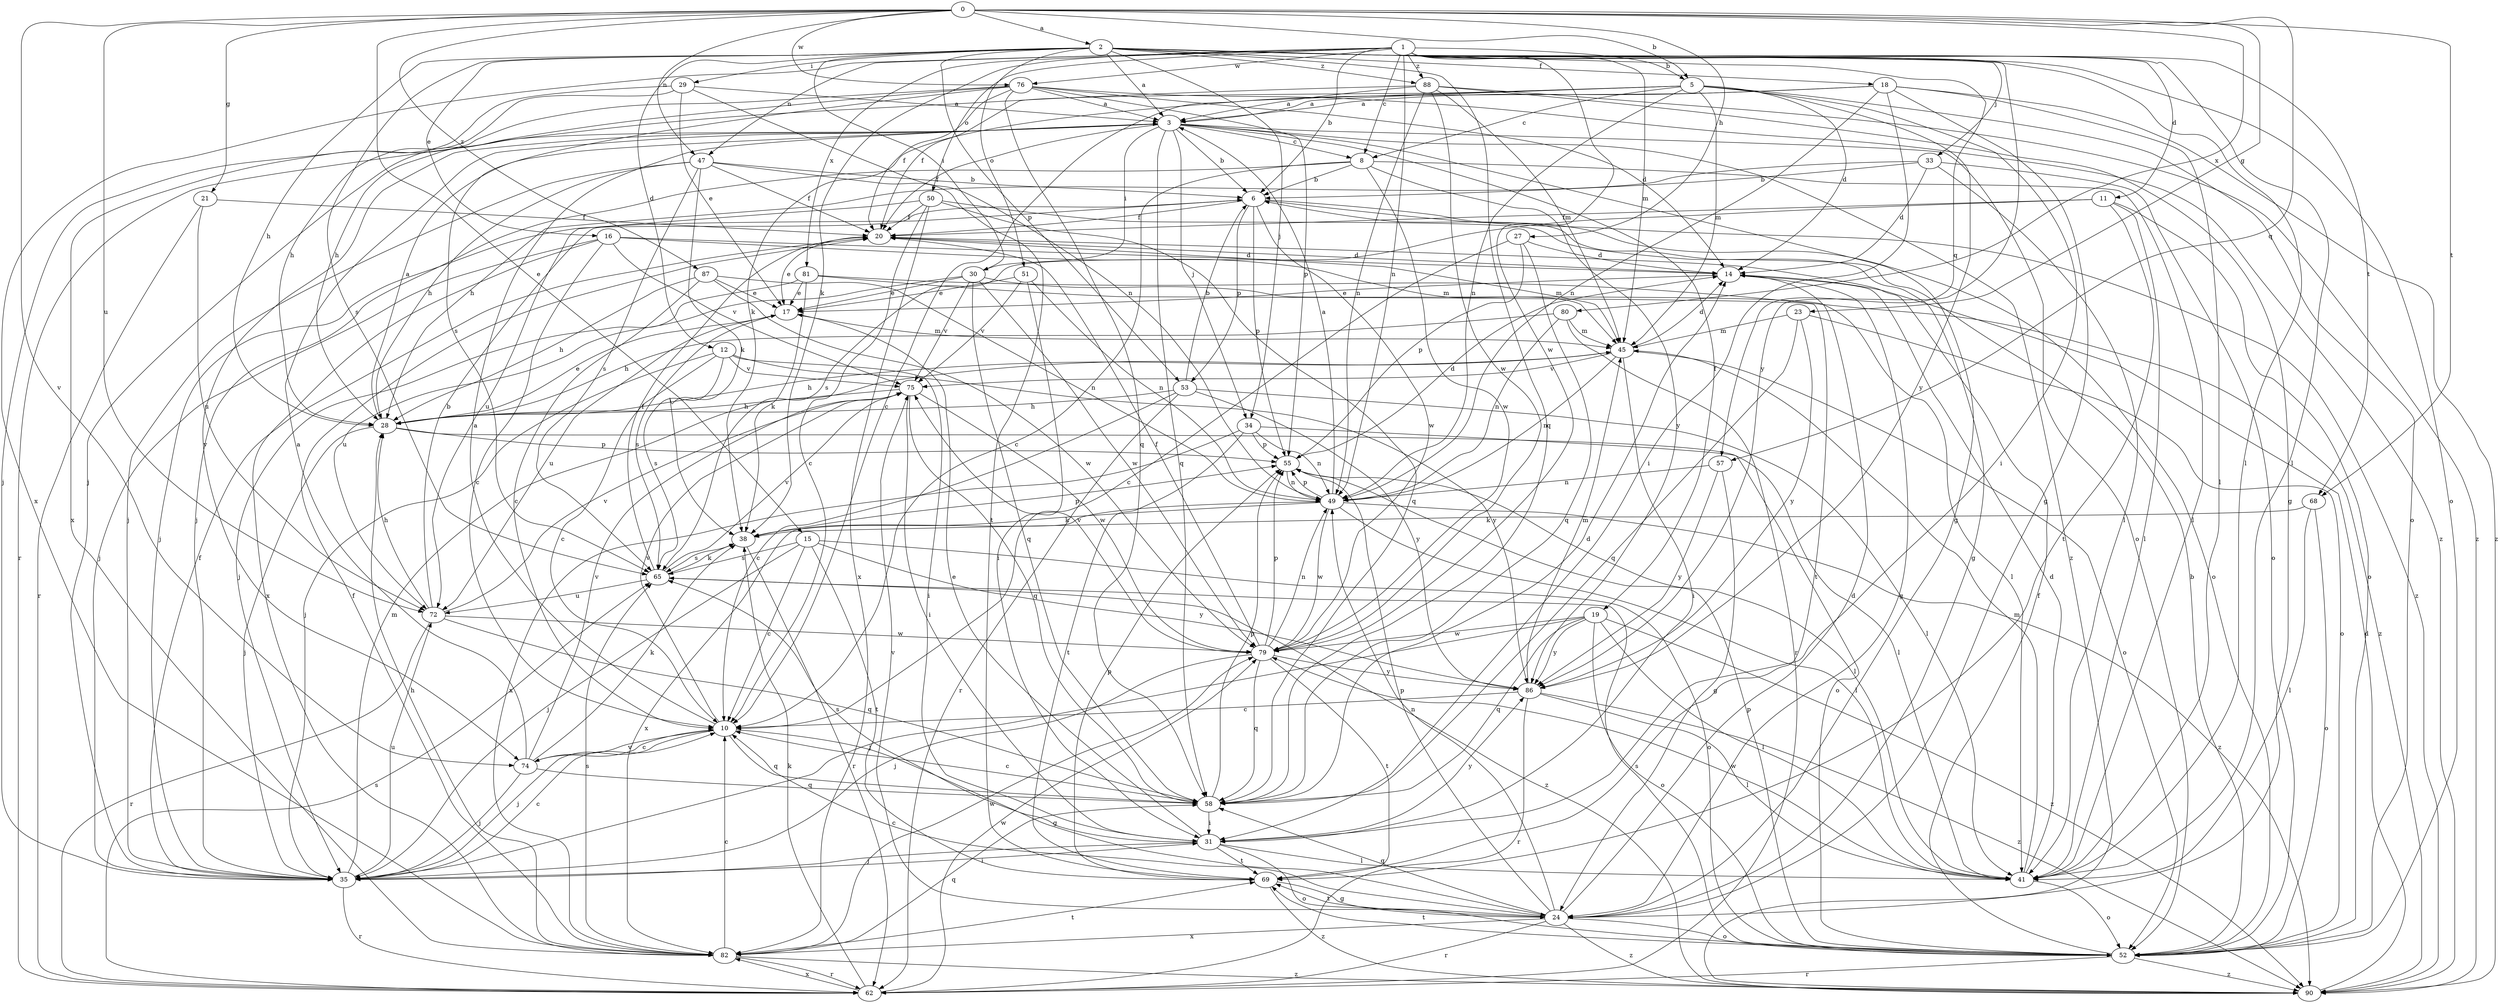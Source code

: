 strict digraph  {
0;
1;
2;
3;
5;
6;
8;
10;
11;
12;
14;
15;
16;
17;
18;
19;
20;
21;
23;
24;
27;
28;
29;
30;
31;
33;
34;
35;
38;
41;
45;
47;
49;
50;
51;
52;
53;
55;
57;
58;
62;
65;
68;
69;
72;
74;
75;
76;
79;
80;
81;
82;
86;
87;
88;
90;
0 -> 2  [label=a];
0 -> 5  [label=b];
0 -> 15  [label=e];
0 -> 21  [label=g];
0 -> 23  [label=g];
0 -> 27  [label=h];
0 -> 47  [label=n];
0 -> 57  [label=q];
0 -> 68  [label=t];
0 -> 72  [label=u];
0 -> 74  [label=v];
0 -> 76  [label=w];
0 -> 80  [label=x];
0 -> 87  [label=z];
1 -> 5  [label=b];
1 -> 6  [label=b];
1 -> 8  [label=c];
1 -> 11  [label=d];
1 -> 38  [label=k];
1 -> 41  [label=l];
1 -> 45  [label=m];
1 -> 47  [label=n];
1 -> 49  [label=n];
1 -> 50  [label=o];
1 -> 68  [label=t];
1 -> 76  [label=w];
1 -> 79  [label=w];
1 -> 81  [label=x];
1 -> 82  [label=x];
1 -> 86  [label=y];
1 -> 88  [label=z];
2 -> 3  [label=a];
2 -> 12  [label=d];
2 -> 16  [label=e];
2 -> 18  [label=f];
2 -> 28  [label=h];
2 -> 29  [label=i];
2 -> 30  [label=i];
2 -> 33  [label=j];
2 -> 34  [label=j];
2 -> 41  [label=l];
2 -> 51  [label=o];
2 -> 52  [label=o];
2 -> 53  [label=p];
2 -> 57  [label=q];
2 -> 58  [label=q];
2 -> 65  [label=s];
2 -> 88  [label=z];
3 -> 6  [label=b];
3 -> 8  [label=c];
3 -> 19  [label=f];
3 -> 20  [label=f];
3 -> 24  [label=g];
3 -> 30  [label=i];
3 -> 34  [label=j];
3 -> 52  [label=o];
3 -> 58  [label=q];
3 -> 62  [label=r];
3 -> 74  [label=v];
3 -> 90  [label=z];
5 -> 3  [label=a];
5 -> 8  [label=c];
5 -> 10  [label=c];
5 -> 14  [label=d];
5 -> 20  [label=f];
5 -> 31  [label=i];
5 -> 45  [label=m];
5 -> 49  [label=n];
5 -> 52  [label=o];
5 -> 86  [label=y];
6 -> 20  [label=f];
6 -> 35  [label=j];
6 -> 52  [label=o];
6 -> 53  [label=p];
6 -> 55  [label=p];
6 -> 79  [label=w];
6 -> 90  [label=z];
8 -> 6  [label=b];
8 -> 10  [label=c];
8 -> 35  [label=j];
8 -> 41  [label=l];
8 -> 79  [label=w];
8 -> 86  [label=y];
10 -> 3  [label=a];
10 -> 24  [label=g];
10 -> 35  [label=j];
10 -> 58  [label=q];
10 -> 74  [label=v];
10 -> 75  [label=v];
11 -> 20  [label=f];
11 -> 41  [label=l];
11 -> 52  [label=o];
11 -> 65  [label=s];
11 -> 69  [label=t];
12 -> 10  [label=c];
12 -> 31  [label=i];
12 -> 35  [label=j];
12 -> 65  [label=s];
12 -> 75  [label=v];
12 -> 86  [label=y];
14 -> 17  [label=e];
14 -> 24  [label=g];
15 -> 10  [label=c];
15 -> 35  [label=j];
15 -> 52  [label=o];
15 -> 65  [label=s];
15 -> 69  [label=t];
15 -> 86  [label=y];
16 -> 10  [label=c];
16 -> 14  [label=d];
16 -> 35  [label=j];
16 -> 45  [label=m];
16 -> 75  [label=v];
16 -> 82  [label=x];
17 -> 45  [label=m];
17 -> 65  [label=s];
17 -> 72  [label=u];
18 -> 3  [label=a];
18 -> 24  [label=g];
18 -> 31  [label=i];
18 -> 38  [label=k];
18 -> 41  [label=l];
18 -> 49  [label=n];
18 -> 90  [label=z];
19 -> 35  [label=j];
19 -> 41  [label=l];
19 -> 52  [label=o];
19 -> 58  [label=q];
19 -> 79  [label=w];
19 -> 86  [label=y];
19 -> 90  [label=z];
20 -> 14  [label=d];
20 -> 17  [label=e];
20 -> 45  [label=m];
21 -> 20  [label=f];
21 -> 62  [label=r];
21 -> 72  [label=u];
23 -> 45  [label=m];
23 -> 52  [label=o];
23 -> 58  [label=q];
23 -> 86  [label=y];
24 -> 10  [label=c];
24 -> 14  [label=d];
24 -> 49  [label=n];
24 -> 52  [label=o];
24 -> 55  [label=p];
24 -> 58  [label=q];
24 -> 62  [label=r];
24 -> 69  [label=t];
24 -> 75  [label=v];
24 -> 82  [label=x];
24 -> 90  [label=z];
27 -> 10  [label=c];
27 -> 14  [label=d];
27 -> 55  [label=p];
27 -> 58  [label=q];
28 -> 3  [label=a];
28 -> 17  [label=e];
28 -> 35  [label=j];
28 -> 41  [label=l];
28 -> 55  [label=p];
29 -> 3  [label=a];
29 -> 17  [label=e];
29 -> 28  [label=h];
29 -> 49  [label=n];
29 -> 82  [label=x];
30 -> 17  [label=e];
30 -> 41  [label=l];
30 -> 58  [label=q];
30 -> 72  [label=u];
30 -> 75  [label=v];
30 -> 79  [label=w];
31 -> 17  [label=e];
31 -> 35  [label=j];
31 -> 41  [label=l];
31 -> 52  [label=o];
31 -> 65  [label=s];
31 -> 69  [label=t];
31 -> 86  [label=y];
33 -> 6  [label=b];
33 -> 14  [label=d];
33 -> 28  [label=h];
33 -> 41  [label=l];
33 -> 52  [label=o];
34 -> 49  [label=n];
34 -> 52  [label=o];
34 -> 55  [label=p];
34 -> 69  [label=t];
34 -> 82  [label=x];
35 -> 10  [label=c];
35 -> 20  [label=f];
35 -> 31  [label=i];
35 -> 45  [label=m];
35 -> 62  [label=r];
35 -> 72  [label=u];
38 -> 55  [label=p];
38 -> 62  [label=r];
38 -> 65  [label=s];
41 -> 14  [label=d];
41 -> 45  [label=m];
41 -> 52  [label=o];
41 -> 79  [label=w];
45 -> 14  [label=d];
45 -> 28  [label=h];
45 -> 31  [label=i];
45 -> 49  [label=n];
45 -> 52  [label=o];
45 -> 75  [label=v];
47 -> 6  [label=b];
47 -> 20  [label=f];
47 -> 28  [label=h];
47 -> 35  [label=j];
47 -> 38  [label=k];
47 -> 65  [label=s];
47 -> 69  [label=t];
49 -> 3  [label=a];
49 -> 38  [label=k];
49 -> 41  [label=l];
49 -> 55  [label=p];
49 -> 79  [label=w];
49 -> 82  [label=x];
49 -> 90  [label=z];
50 -> 10  [label=c];
50 -> 20  [label=f];
50 -> 24  [label=g];
50 -> 58  [label=q];
50 -> 72  [label=u];
50 -> 82  [label=x];
51 -> 17  [label=e];
51 -> 31  [label=i];
51 -> 49  [label=n];
51 -> 75  [label=v];
52 -> 6  [label=b];
52 -> 20  [label=f];
52 -> 55  [label=p];
52 -> 62  [label=r];
52 -> 65  [label=s];
52 -> 69  [label=t];
52 -> 90  [label=z];
53 -> 6  [label=b];
53 -> 10  [label=c];
53 -> 28  [label=h];
53 -> 41  [label=l];
53 -> 62  [label=r];
53 -> 86  [label=y];
55 -> 14  [label=d];
55 -> 41  [label=l];
55 -> 49  [label=n];
57 -> 24  [label=g];
57 -> 49  [label=n];
57 -> 86  [label=y];
58 -> 10  [label=c];
58 -> 14  [label=d];
58 -> 31  [label=i];
58 -> 55  [label=p];
62 -> 38  [label=k];
62 -> 65  [label=s];
62 -> 79  [label=w];
62 -> 82  [label=x];
65 -> 20  [label=f];
65 -> 38  [label=k];
65 -> 72  [label=u];
65 -> 75  [label=v];
65 -> 90  [label=z];
68 -> 38  [label=k];
68 -> 41  [label=l];
68 -> 52  [label=o];
69 -> 24  [label=g];
69 -> 55  [label=p];
69 -> 90  [label=z];
72 -> 6  [label=b];
72 -> 28  [label=h];
72 -> 58  [label=q];
72 -> 62  [label=r];
72 -> 75  [label=v];
72 -> 79  [label=w];
74 -> 3  [label=a];
74 -> 10  [label=c];
74 -> 35  [label=j];
74 -> 38  [label=k];
74 -> 58  [label=q];
74 -> 75  [label=v];
75 -> 28  [label=h];
75 -> 31  [label=i];
75 -> 58  [label=q];
75 -> 79  [label=w];
76 -> 3  [label=a];
76 -> 14  [label=d];
76 -> 20  [label=f];
76 -> 28  [label=h];
76 -> 35  [label=j];
76 -> 55  [label=p];
76 -> 58  [label=q];
76 -> 65  [label=s];
76 -> 90  [label=z];
79 -> 20  [label=f];
79 -> 35  [label=j];
79 -> 49  [label=n];
79 -> 55  [label=p];
79 -> 58  [label=q];
79 -> 69  [label=t];
79 -> 75  [label=v];
79 -> 86  [label=y];
80 -> 28  [label=h];
80 -> 45  [label=m];
80 -> 49  [label=n];
80 -> 62  [label=r];
81 -> 17  [label=e];
81 -> 35  [label=j];
81 -> 38  [label=k];
81 -> 69  [label=t];
81 -> 90  [label=z];
82 -> 10  [label=c];
82 -> 20  [label=f];
82 -> 28  [label=h];
82 -> 58  [label=q];
82 -> 62  [label=r];
82 -> 65  [label=s];
82 -> 69  [label=t];
82 -> 79  [label=w];
82 -> 90  [label=z];
86 -> 10  [label=c];
86 -> 41  [label=l];
86 -> 45  [label=m];
86 -> 62  [label=r];
86 -> 90  [label=z];
87 -> 10  [label=c];
87 -> 17  [label=e];
87 -> 28  [label=h];
87 -> 49  [label=n];
87 -> 79  [label=w];
88 -> 3  [label=a];
88 -> 24  [label=g];
88 -> 35  [label=j];
88 -> 45  [label=m];
88 -> 49  [label=n];
88 -> 79  [label=w];
88 -> 90  [label=z];
90 -> 14  [label=d];
}
